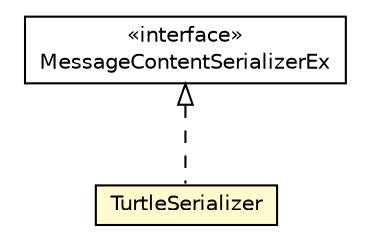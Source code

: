 #!/usr/local/bin/dot
#
# Class diagram 
# Generated by UMLGraph version R5_6-24-gf6e263 (http://www.umlgraph.org/)
#

digraph G {
	edge [fontname="Helvetica",fontsize=10,labelfontname="Helvetica",labelfontsize=10];
	node [fontname="Helvetica",fontsize=10,shape=plaintext];
	nodesep=0.25;
	ranksep=0.5;
	// org.universAAL.middleware.serialization.MessageContentSerializerEx
	c8130769 [label=<<table title="org.universAAL.middleware.serialization.MessageContentSerializerEx" border="0" cellborder="1" cellspacing="0" cellpadding="2" port="p" href="../MessageContentSerializerEx.html">
		<tr><td><table border="0" cellspacing="0" cellpadding="1">
<tr><td align="center" balign="center"> &#171;interface&#187; </td></tr>
<tr><td align="center" balign="center"> MessageContentSerializerEx </td></tr>
		</table></td></tr>
		</table>>, URL="../MessageContentSerializerEx.html", fontname="Helvetica", fontcolor="black", fontsize=10.0];
	// org.universAAL.middleware.serialization.turtle.TurtleSerializer
	c8131001 [label=<<table title="org.universAAL.middleware.serialization.turtle.TurtleSerializer" border="0" cellborder="1" cellspacing="0" cellpadding="2" port="p" bgcolor="lemonChiffon" href="./TurtleSerializer.html">
		<tr><td><table border="0" cellspacing="0" cellpadding="1">
<tr><td align="center" balign="center"> TurtleSerializer </td></tr>
		</table></td></tr>
		</table>>, URL="./TurtleSerializer.html", fontname="Helvetica", fontcolor="black", fontsize=10.0];
	//org.universAAL.middleware.serialization.turtle.TurtleSerializer implements org.universAAL.middleware.serialization.MessageContentSerializerEx
	c8130769:p -> c8131001:p [dir=back,arrowtail=empty,style=dashed];
}

